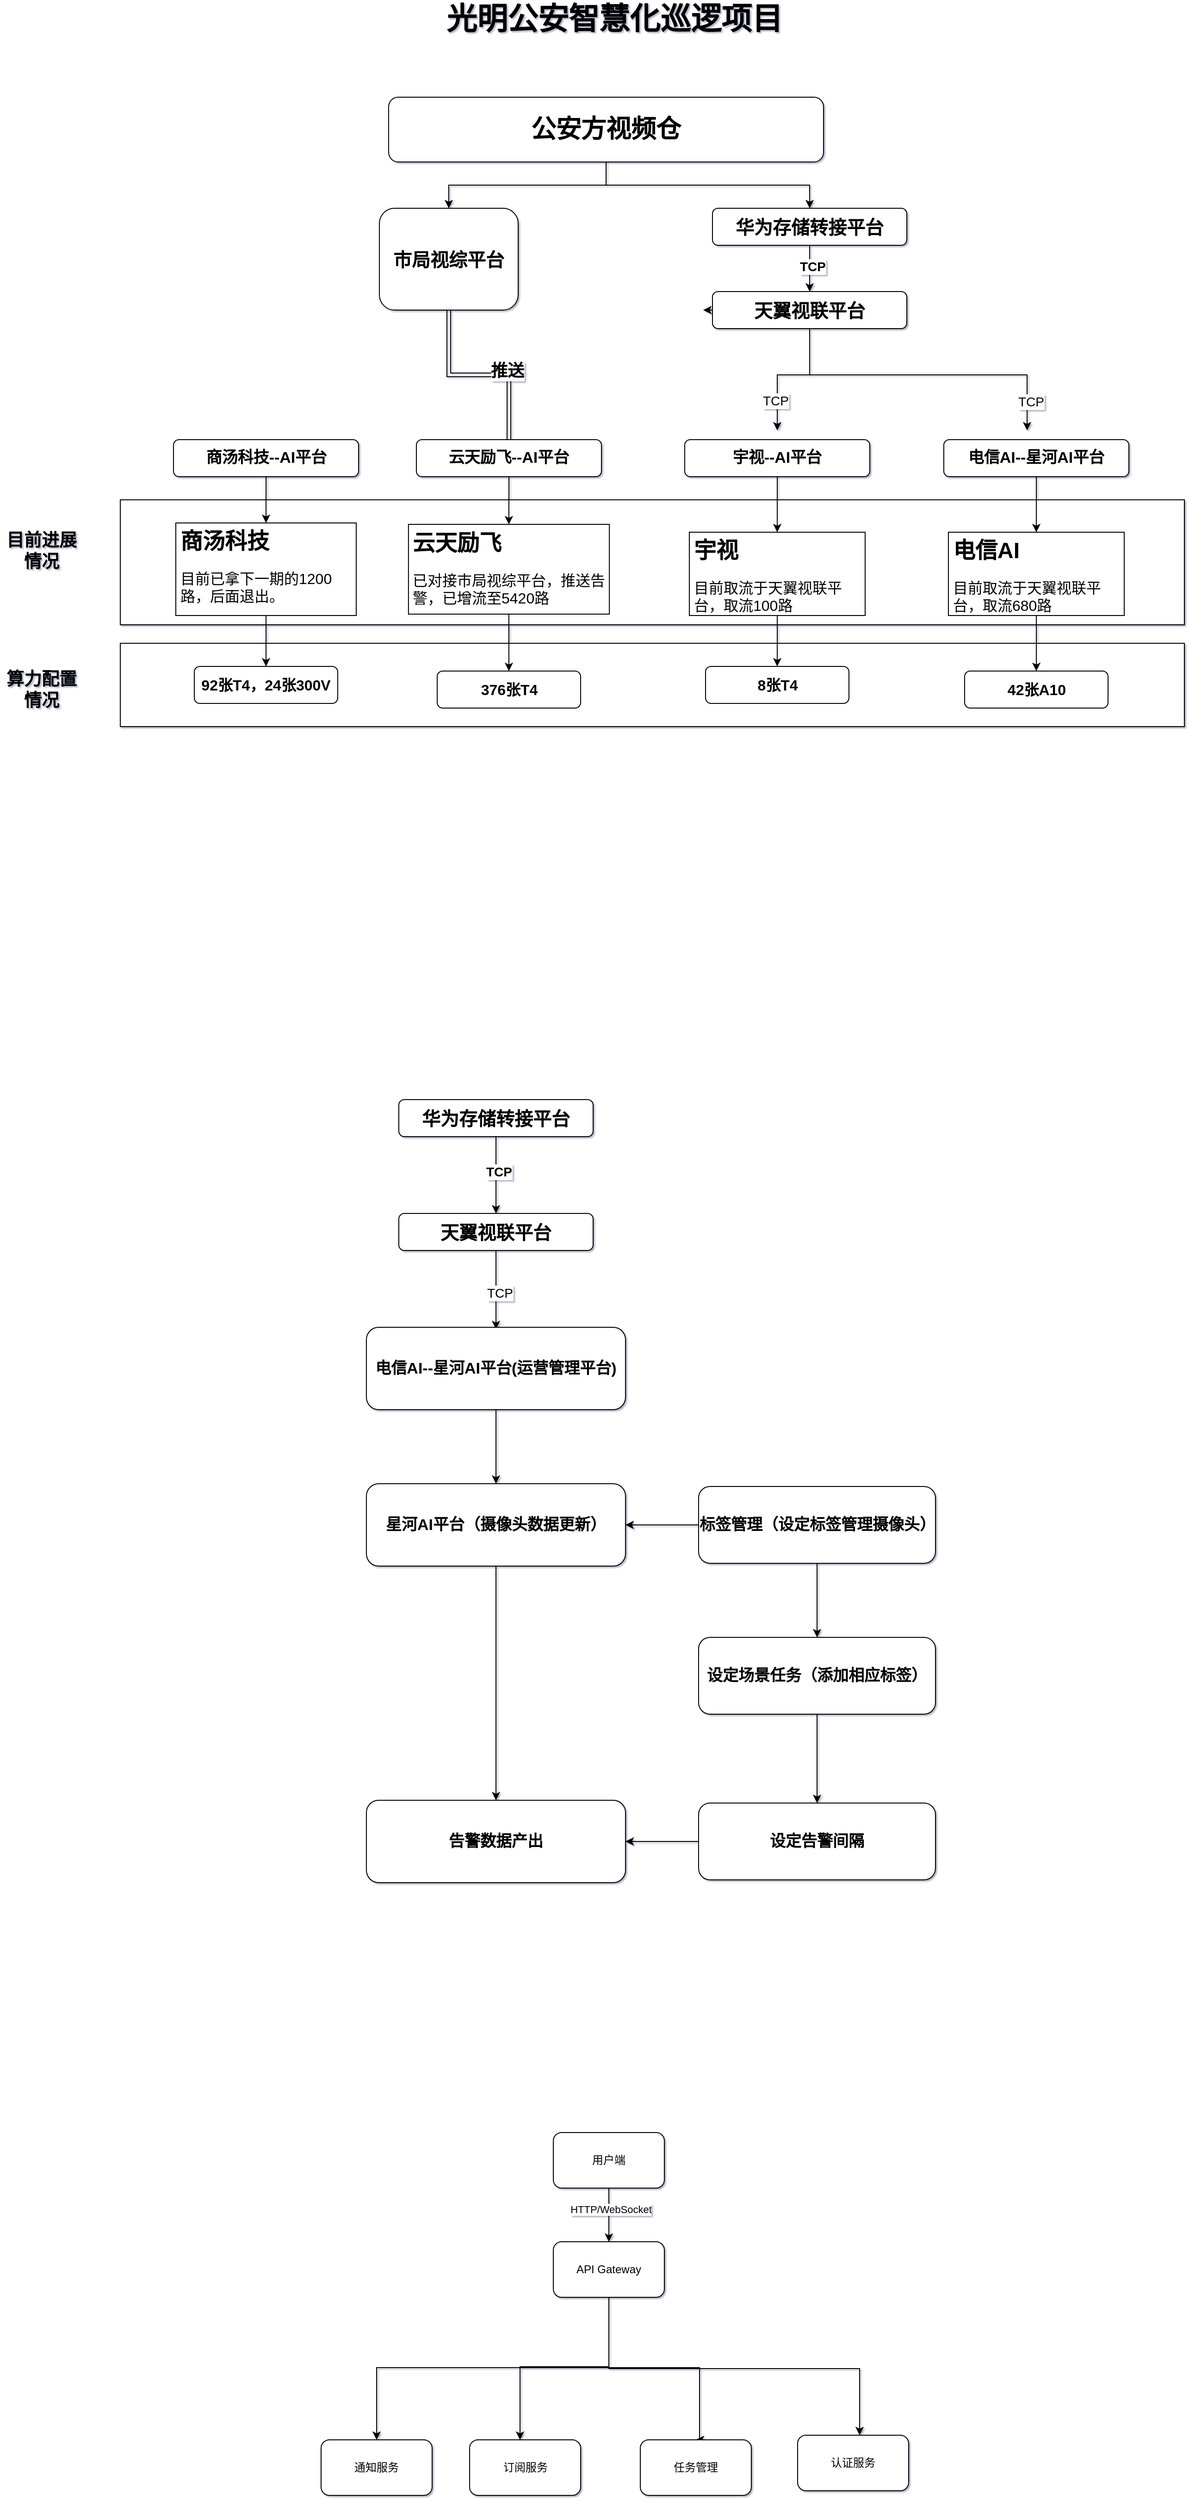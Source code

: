 <mxfile version="26.2.14">
  <diagram name="第 1 页" id="-FlQ6AyEJ20d0pfmZKjM">
    <mxGraphModel dx="2158" dy="788" grid="0" gridSize="10" guides="1" tooltips="1" connect="1" arrows="1" fold="1" page="1" pageScale="1" pageWidth="827" pageHeight="1169" background="none" math="0" shadow="1">
      <root>
        <mxCell id="0" />
        <mxCell id="1" parent="0" />
        <mxCell id="sZ54RUxfmfb3yY-tl8Xp-23" value="" style="rounded=0;whiteSpace=wrap;html=1;" parent="1" vertex="1">
          <mxGeometry x="-120" y="595" width="1150" height="135" as="geometry" />
        </mxCell>
        <mxCell id="sZ54RUxfmfb3yY-tl8Xp-20" value="" style="rounded=0;whiteSpace=wrap;html=1;" parent="1" vertex="1">
          <mxGeometry x="-120" y="750" width="1150" height="90" as="geometry" />
        </mxCell>
        <mxCell id="sZ54RUxfmfb3yY-tl8Xp-1" value="&lt;b&gt;&lt;font style=&quot;font-size: 33px;&quot;&gt;光明公安智慧化巡逻项目&lt;/font&gt;&lt;/b&gt;" style="text;html=1;strokeColor=none;fillColor=none;align=center;verticalAlign=middle;whiteSpace=wrap;rounded=0;" parent="1" vertex="1">
          <mxGeometry x="124" y="60" width="580" height="30" as="geometry" />
        </mxCell>
        <mxCell id="sZ54RUxfmfb3yY-tl8Xp-39" style="edgeStyle=orthogonalEdgeStyle;rounded=0;orthogonalLoop=1;jettySize=auto;html=1;entryX=0.5;entryY=0;entryDx=0;entryDy=0;" parent="1" source="sZ54RUxfmfb3yY-tl8Xp-2" target="sZ54RUxfmfb3yY-tl8Xp-3" edge="1">
          <mxGeometry relative="1" as="geometry" />
        </mxCell>
        <mxCell id="sZ54RUxfmfb3yY-tl8Xp-40" style="edgeStyle=orthogonalEdgeStyle;rounded=0;orthogonalLoop=1;jettySize=auto;html=1;entryX=0.5;entryY=0;entryDx=0;entryDy=0;" parent="1" source="sZ54RUxfmfb3yY-tl8Xp-2" target="sZ54RUxfmfb3yY-tl8Xp-4" edge="1">
          <mxGeometry relative="1" as="geometry" />
        </mxCell>
        <mxCell id="sZ54RUxfmfb3yY-tl8Xp-2" value="&lt;b&gt;&lt;font style=&quot;font-size: 27px;&quot;&gt;公安方视频仓&lt;br&gt;&lt;/font&gt;&lt;/b&gt;" style="rounded=1;whiteSpace=wrap;html=1;" parent="1" vertex="1">
          <mxGeometry x="170" y="160" width="470" height="70" as="geometry" />
        </mxCell>
        <mxCell id="sZ54RUxfmfb3yY-tl8Xp-45" style="edgeStyle=orthogonalEdgeStyle;rounded=0;orthogonalLoop=1;jettySize=auto;html=1;entryX=0.5;entryY=0;entryDx=0;entryDy=0;shape=link;" parent="1" source="sZ54RUxfmfb3yY-tl8Xp-3" target="sZ54RUxfmfb3yY-tl8Xp-9" edge="1">
          <mxGeometry relative="1" as="geometry" />
        </mxCell>
        <mxCell id="sZ54RUxfmfb3yY-tl8Xp-47" value="&lt;b&gt;&lt;font style=&quot;font-size: 18px;&quot;&gt;推送&lt;/font&gt;&lt;/b&gt;" style="edgeLabel;html=1;align=center;verticalAlign=middle;resizable=0;points=[];" parent="sZ54RUxfmfb3yY-tl8Xp-45" vertex="1" connectable="0">
          <mxGeometry x="0.295" y="4" relative="1" as="geometry">
            <mxPoint as="offset" />
          </mxGeometry>
        </mxCell>
        <mxCell id="sZ54RUxfmfb3yY-tl8Xp-3" value="&lt;b&gt;&lt;font style=&quot;font-size: 20px;&quot;&gt;市局视综平台&lt;/font&gt;&lt;/b&gt;" style="rounded=1;whiteSpace=wrap;html=1;" parent="1" vertex="1">
          <mxGeometry x="160" y="280" width="150" height="110" as="geometry" />
        </mxCell>
        <mxCell id="sZ54RUxfmfb3yY-tl8Xp-34" value="" style="edgeStyle=orthogonalEdgeStyle;rounded=0;orthogonalLoop=1;jettySize=auto;html=1;" parent="1" source="sZ54RUxfmfb3yY-tl8Xp-4" target="sZ54RUxfmfb3yY-tl8Xp-5" edge="1">
          <mxGeometry relative="1" as="geometry" />
        </mxCell>
        <mxCell id="sZ54RUxfmfb3yY-tl8Xp-41" value="&lt;b&gt;&lt;font style=&quot;font-size: 14px;&quot;&gt;TCP&lt;/font&gt;&lt;/b&gt;" style="edgeLabel;html=1;align=center;verticalAlign=middle;resizable=0;points=[];" parent="sZ54RUxfmfb3yY-tl8Xp-34" vertex="1" connectable="0">
          <mxGeometry x="-0.097" y="3" relative="1" as="geometry">
            <mxPoint as="offset" />
          </mxGeometry>
        </mxCell>
        <mxCell id="sZ54RUxfmfb3yY-tl8Xp-4" value="&lt;b&gt;&lt;font style=&quot;font-size: 20px;&quot;&gt;华为存储转接平台&lt;/font&gt;&lt;/b&gt;" style="rounded=1;whiteSpace=wrap;html=1;" parent="1" vertex="1">
          <mxGeometry x="520" y="280" width="210" height="40" as="geometry" />
        </mxCell>
        <mxCell id="sZ54RUxfmfb3yY-tl8Xp-35" style="edgeStyle=orthogonalEdgeStyle;rounded=0;orthogonalLoop=1;jettySize=auto;html=1;" parent="1" source="sZ54RUxfmfb3yY-tl8Xp-5" edge="1">
          <mxGeometry relative="1" as="geometry">
            <mxPoint x="590" y="520" as="targetPoint" />
            <Array as="points">
              <mxPoint x="625" y="460" />
              <mxPoint x="590" y="460" />
            </Array>
          </mxGeometry>
        </mxCell>
        <mxCell id="sZ54RUxfmfb3yY-tl8Xp-42" value="&lt;font style=&quot;font-size: 14px;&quot;&gt;TCP&lt;/font&gt;" style="edgeLabel;html=1;align=center;verticalAlign=middle;resizable=0;points=[];" parent="sZ54RUxfmfb3yY-tl8Xp-35" vertex="1" connectable="0">
          <mxGeometry x="0.565" y="-2" relative="1" as="geometry">
            <mxPoint y="-1" as="offset" />
          </mxGeometry>
        </mxCell>
        <mxCell id="sZ54RUxfmfb3yY-tl8Xp-36" style="edgeStyle=orthogonalEdgeStyle;rounded=0;orthogonalLoop=1;jettySize=auto;html=1;" parent="1" source="sZ54RUxfmfb3yY-tl8Xp-5" edge="1">
          <mxGeometry relative="1" as="geometry">
            <mxPoint x="860" y="520" as="targetPoint" />
            <Array as="points">
              <mxPoint x="625" y="460" />
              <mxPoint x="860" y="460" />
            </Array>
          </mxGeometry>
        </mxCell>
        <mxCell id="sZ54RUxfmfb3yY-tl8Xp-43" value="&lt;font style=&quot;font-size: 14px;&quot;&gt;TCP&lt;/font&gt;" style="edgeLabel;html=1;align=center;verticalAlign=middle;resizable=0;points=[];" parent="sZ54RUxfmfb3yY-tl8Xp-36" vertex="1" connectable="0">
          <mxGeometry x="0.817" y="4" relative="1" as="geometry">
            <mxPoint as="offset" />
          </mxGeometry>
        </mxCell>
        <mxCell id="sZ54RUxfmfb3yY-tl8Xp-46" style="edgeStyle=orthogonalEdgeStyle;rounded=0;orthogonalLoop=1;jettySize=auto;html=1;exitX=0;exitY=0.5;exitDx=0;exitDy=0;" parent="1" source="sZ54RUxfmfb3yY-tl8Xp-5" edge="1">
          <mxGeometry relative="1" as="geometry">
            <mxPoint x="510" y="389.647" as="targetPoint" />
          </mxGeometry>
        </mxCell>
        <mxCell id="sZ54RUxfmfb3yY-tl8Xp-5" value="&lt;b&gt;&lt;font style=&quot;font-size: 20px;&quot;&gt;天翼视联平台&lt;/font&gt;&lt;/b&gt;" style="rounded=1;whiteSpace=wrap;html=1;" parent="1" vertex="1">
          <mxGeometry x="520" y="370" width="210" height="40" as="geometry" />
        </mxCell>
        <mxCell id="sZ54RUxfmfb3yY-tl8Xp-28" value="" style="edgeStyle=orthogonalEdgeStyle;rounded=0;orthogonalLoop=1;jettySize=auto;html=1;" parent="1" source="sZ54RUxfmfb3yY-tl8Xp-7" target="sZ54RUxfmfb3yY-tl8Xp-15" edge="1">
          <mxGeometry relative="1" as="geometry" />
        </mxCell>
        <mxCell id="sZ54RUxfmfb3yY-tl8Xp-7" value="&lt;b&gt;&lt;font style=&quot;font-size: 17px;&quot;&gt;电信AI--星河AI平台&lt;/font&gt;&lt;/b&gt;" style="rounded=1;whiteSpace=wrap;html=1;" parent="1" vertex="1">
          <mxGeometry x="770" y="530" width="200" height="40" as="geometry" />
        </mxCell>
        <mxCell id="sZ54RUxfmfb3yY-tl8Xp-27" value="" style="edgeStyle=orthogonalEdgeStyle;rounded=0;orthogonalLoop=1;jettySize=auto;html=1;" parent="1" source="sZ54RUxfmfb3yY-tl8Xp-8" target="sZ54RUxfmfb3yY-tl8Xp-14" edge="1">
          <mxGeometry relative="1" as="geometry" />
        </mxCell>
        <mxCell id="sZ54RUxfmfb3yY-tl8Xp-8" value="&lt;b&gt;&lt;font style=&quot;font-size: 17px;&quot;&gt;宇视--AI平台&lt;/font&gt;&lt;/b&gt;" style="rounded=1;whiteSpace=wrap;html=1;" parent="1" vertex="1">
          <mxGeometry x="490" y="530" width="200" height="40" as="geometry" />
        </mxCell>
        <mxCell id="sZ54RUxfmfb3yY-tl8Xp-26" value="" style="edgeStyle=orthogonalEdgeStyle;rounded=0;orthogonalLoop=1;jettySize=auto;html=1;" parent="1" source="sZ54RUxfmfb3yY-tl8Xp-9" target="sZ54RUxfmfb3yY-tl8Xp-13" edge="1">
          <mxGeometry relative="1" as="geometry" />
        </mxCell>
        <mxCell id="sZ54RUxfmfb3yY-tl8Xp-9" value="&lt;b style=&quot;border-color: var(--border-color);&quot;&gt;&lt;font style=&quot;border-color: var(--border-color); font-size: 17px;&quot;&gt;云天励飞--AI平台&lt;/font&gt;&lt;/b&gt;" style="rounded=1;whiteSpace=wrap;html=1;" parent="1" vertex="1">
          <mxGeometry x="200" y="530" width="200" height="40" as="geometry" />
        </mxCell>
        <mxCell id="sZ54RUxfmfb3yY-tl8Xp-25" style="edgeStyle=orthogonalEdgeStyle;rounded=0;orthogonalLoop=1;jettySize=auto;html=1;entryX=0.5;entryY=0;entryDx=0;entryDy=0;" parent="1" source="sZ54RUxfmfb3yY-tl8Xp-10" target="sZ54RUxfmfb3yY-tl8Xp-11" edge="1">
          <mxGeometry relative="1" as="geometry" />
        </mxCell>
        <mxCell id="sZ54RUxfmfb3yY-tl8Xp-10" value="&lt;b style=&quot;border-color: var(--border-color);&quot;&gt;&lt;font style=&quot;border-color: var(--border-color); font-size: 17px;&quot;&gt;商汤科技--AI平台&lt;/font&gt;&lt;/b&gt;" style="rounded=1;whiteSpace=wrap;html=1;" parent="1" vertex="1">
          <mxGeometry x="-62.5" y="530" width="200" height="40" as="geometry" />
        </mxCell>
        <mxCell id="sZ54RUxfmfb3yY-tl8Xp-30" value="" style="edgeStyle=orthogonalEdgeStyle;rounded=0;orthogonalLoop=1;jettySize=auto;html=1;" parent="1" source="sZ54RUxfmfb3yY-tl8Xp-11" target="sZ54RUxfmfb3yY-tl8Xp-19" edge="1">
          <mxGeometry relative="1" as="geometry" />
        </mxCell>
        <mxCell id="sZ54RUxfmfb3yY-tl8Xp-11" value="&lt;h1&gt;商汤科技&lt;/h1&gt;&lt;p&gt;&lt;font style=&quot;font-size: 16px;&quot;&gt;目前已拿下一期的1200路，后面退出。&lt;/font&gt;&lt;/p&gt;" style="text;html=1;strokeColor=default;fillColor=none;spacing=5;spacingTop=-20;whiteSpace=wrap;overflow=hidden;rounded=0;" parent="1" vertex="1">
          <mxGeometry x="-60" y="620" width="195" height="100" as="geometry" />
        </mxCell>
        <mxCell id="sZ54RUxfmfb3yY-tl8Xp-31" value="" style="edgeStyle=orthogonalEdgeStyle;rounded=0;orthogonalLoop=1;jettySize=auto;html=1;" parent="1" source="sZ54RUxfmfb3yY-tl8Xp-13" target="sZ54RUxfmfb3yY-tl8Xp-16" edge="1">
          <mxGeometry relative="1" as="geometry" />
        </mxCell>
        <mxCell id="sZ54RUxfmfb3yY-tl8Xp-13" value="&lt;h1&gt;云天励飞&lt;/h1&gt;&lt;p&gt;&lt;font style=&quot;font-size: 16px;&quot;&gt;已对接市局视综平台，推送告警，已增流至5420路&lt;/font&gt;&lt;/p&gt;" style="text;html=1;strokeColor=default;fillColor=none;spacing=5;spacingTop=-20;whiteSpace=wrap;overflow=hidden;rounded=0;" parent="1" vertex="1">
          <mxGeometry x="191.44" y="621.5" width="217.12" height="97" as="geometry" />
        </mxCell>
        <mxCell id="sZ54RUxfmfb3yY-tl8Xp-32" value="" style="edgeStyle=orthogonalEdgeStyle;rounded=0;orthogonalLoop=1;jettySize=auto;html=1;" parent="1" source="sZ54RUxfmfb3yY-tl8Xp-14" target="sZ54RUxfmfb3yY-tl8Xp-17" edge="1">
          <mxGeometry relative="1" as="geometry" />
        </mxCell>
        <mxCell id="sZ54RUxfmfb3yY-tl8Xp-14" value="&lt;h1&gt;宇视&lt;/h1&gt;&lt;p&gt;&lt;font style=&quot;font-size: 16px;&quot;&gt;目前取流于天翼视联平台，取流100路&lt;/font&gt;&lt;/p&gt;" style="text;html=1;strokeColor=default;fillColor=none;spacing=5;spacingTop=-20;whiteSpace=wrap;overflow=hidden;rounded=0;" parent="1" vertex="1">
          <mxGeometry x="495" y="630" width="190" height="90" as="geometry" />
        </mxCell>
        <mxCell id="sZ54RUxfmfb3yY-tl8Xp-33" value="" style="edgeStyle=orthogonalEdgeStyle;rounded=0;orthogonalLoop=1;jettySize=auto;html=1;" parent="1" source="sZ54RUxfmfb3yY-tl8Xp-15" target="sZ54RUxfmfb3yY-tl8Xp-18" edge="1">
          <mxGeometry relative="1" as="geometry" />
        </mxCell>
        <mxCell id="sZ54RUxfmfb3yY-tl8Xp-15" value="&lt;h1&gt;电信AI&lt;/h1&gt;&lt;p&gt;&lt;font style=&quot;font-size: 16px;&quot;&gt;目前取流于天翼视联平台，取流680路&lt;/font&gt;&lt;/p&gt;" style="text;html=1;strokeColor=default;fillColor=none;spacing=5;spacingTop=-20;whiteSpace=wrap;overflow=hidden;rounded=0;" parent="1" vertex="1">
          <mxGeometry x="775" y="630" width="190" height="90" as="geometry" />
        </mxCell>
        <mxCell id="sZ54RUxfmfb3yY-tl8Xp-16" value="&lt;font style=&quot;font-size: 16px;&quot;&gt;&lt;b&gt;376张T4&lt;/b&gt;&lt;/font&gt;" style="rounded=1;whiteSpace=wrap;html=1;" parent="1" vertex="1">
          <mxGeometry x="222.5" y="780" width="155" height="40" as="geometry" />
        </mxCell>
        <mxCell id="sZ54RUxfmfb3yY-tl8Xp-17" value="&lt;span style=&quot;font-size: 16px;&quot;&gt;&lt;b&gt;8张T4&lt;/b&gt;&lt;/span&gt;" style="rounded=1;whiteSpace=wrap;html=1;" parent="1" vertex="1">
          <mxGeometry x="512.5" y="775" width="155" height="40" as="geometry" />
        </mxCell>
        <mxCell id="sZ54RUxfmfb3yY-tl8Xp-18" value="&lt;font style=&quot;font-size: 16px;&quot;&gt;&lt;b&gt;42张A10&lt;/b&gt;&lt;/font&gt;" style="rounded=1;whiteSpace=wrap;html=1;" parent="1" vertex="1">
          <mxGeometry x="792.5" y="780" width="155" height="40" as="geometry" />
        </mxCell>
        <mxCell id="sZ54RUxfmfb3yY-tl8Xp-19" value="&lt;font style=&quot;font-size: 16px;&quot;&gt;&lt;b&gt;92张T4，24张300V&lt;/b&gt;&lt;/font&gt;" style="rounded=1;whiteSpace=wrap;html=1;" parent="1" vertex="1">
          <mxGeometry x="-40" y="775" width="155" height="40" as="geometry" />
        </mxCell>
        <mxCell id="sZ54RUxfmfb3yY-tl8Xp-21" value="&lt;b&gt;&lt;font style=&quot;font-size: 19px;&quot;&gt;算力配置情况&lt;/font&gt;&lt;/b&gt;" style="text;html=1;strokeColor=none;fillColor=none;align=center;verticalAlign=middle;whiteSpace=wrap;rounded=0;" parent="1" vertex="1">
          <mxGeometry x="-250" y="760" width="90" height="80" as="geometry" />
        </mxCell>
        <mxCell id="sZ54RUxfmfb3yY-tl8Xp-22" value="&lt;b&gt;&lt;font style=&quot;font-size: 19px;&quot;&gt;目前进展情况&lt;/font&gt;&lt;/b&gt;" style="text;html=1;strokeColor=none;fillColor=none;align=center;verticalAlign=middle;whiteSpace=wrap;rounded=0;" parent="1" vertex="1">
          <mxGeometry x="-250" y="610" width="90" height="80" as="geometry" />
        </mxCell>
        <mxCell id="9VAvsyy-LS5YoOSh_LqK-45" value="" style="edgeStyle=orthogonalEdgeStyle;rounded=0;orthogonalLoop=1;jettySize=auto;html=1;" parent="1" source="9VAvsyy-LS5YoOSh_LqK-47" target="9VAvsyy-LS5YoOSh_LqK-53" edge="1">
          <mxGeometry relative="1" as="geometry" />
        </mxCell>
        <mxCell id="9VAvsyy-LS5YoOSh_LqK-46" value="&lt;b&gt;&lt;font style=&quot;font-size: 14px;&quot;&gt;TCP&lt;/font&gt;&lt;/b&gt;" style="edgeLabel;html=1;align=center;verticalAlign=middle;resizable=0;points=[];" parent="9VAvsyy-LS5YoOSh_LqK-45" vertex="1" connectable="0">
          <mxGeometry x="-0.097" y="3" relative="1" as="geometry">
            <mxPoint as="offset" />
          </mxGeometry>
        </mxCell>
        <mxCell id="9VAvsyy-LS5YoOSh_LqK-47" value="&lt;b&gt;&lt;font style=&quot;font-size: 20px;&quot;&gt;华为存储转接平台&lt;/font&gt;&lt;/b&gt;" style="rounded=1;whiteSpace=wrap;html=1;" parent="1" vertex="1">
          <mxGeometry x="181" y="1243" width="210" height="40" as="geometry" />
        </mxCell>
        <mxCell id="9VAvsyy-LS5YoOSh_LqK-50" style="edgeStyle=orthogonalEdgeStyle;rounded=0;orthogonalLoop=1;jettySize=auto;html=1;" parent="1" source="9VAvsyy-LS5YoOSh_LqK-53" edge="1">
          <mxGeometry relative="1" as="geometry">
            <mxPoint x="286" y="1491" as="targetPoint" />
            <Array as="points">
              <mxPoint x="286" y="1483" />
            </Array>
          </mxGeometry>
        </mxCell>
        <mxCell id="9VAvsyy-LS5YoOSh_LqK-51" value="&lt;font style=&quot;font-size: 14px;&quot;&gt;TCP&lt;/font&gt;" style="edgeLabel;html=1;align=center;verticalAlign=middle;resizable=0;points=[];" parent="9VAvsyy-LS5YoOSh_LqK-50" vertex="1" connectable="0">
          <mxGeometry x="0.817" y="4" relative="1" as="geometry">
            <mxPoint y="-31" as="offset" />
          </mxGeometry>
        </mxCell>
        <mxCell id="9VAvsyy-LS5YoOSh_LqK-53" value="&lt;b&gt;&lt;font style=&quot;font-size: 20px;&quot;&gt;天翼视联平台&lt;/font&gt;&lt;/b&gt;" style="rounded=1;whiteSpace=wrap;html=1;" parent="1" vertex="1">
          <mxGeometry x="181" y="1366" width="210" height="40" as="geometry" />
        </mxCell>
        <mxCell id="9VAvsyy-LS5YoOSh_LqK-57" value="" style="edgeStyle=orthogonalEdgeStyle;rounded=0;orthogonalLoop=1;jettySize=auto;html=1;" parent="1" source="9VAvsyy-LS5YoOSh_LqK-54" target="9VAvsyy-LS5YoOSh_LqK-56" edge="1">
          <mxGeometry relative="1" as="geometry" />
        </mxCell>
        <mxCell id="9VAvsyy-LS5YoOSh_LqK-54" value="&lt;b&gt;&lt;font style=&quot;font-size: 17px;&quot;&gt;电信AI--星河AI平台(运营管理平台)&lt;/font&gt;&lt;/b&gt;" style="rounded=1;whiteSpace=wrap;html=1;" parent="1" vertex="1">
          <mxGeometry x="146" y="1489" width="280" height="89" as="geometry" />
        </mxCell>
        <mxCell id="9VAvsyy-LS5YoOSh_LqK-67" value="" style="edgeStyle=orthogonalEdgeStyle;rounded=0;orthogonalLoop=1;jettySize=auto;html=1;" parent="1" source="9VAvsyy-LS5YoOSh_LqK-56" target="9VAvsyy-LS5YoOSh_LqK-66" edge="1">
          <mxGeometry relative="1" as="geometry" />
        </mxCell>
        <mxCell id="9VAvsyy-LS5YoOSh_LqK-56" value="&lt;span style=&quot;font-size: 17px;&quot;&gt;&lt;b&gt;星河AI平台（摄像头数据更新）&lt;/b&gt;&lt;/span&gt;" style="rounded=1;whiteSpace=wrap;html=1;" parent="1" vertex="1">
          <mxGeometry x="146" y="1658" width="280" height="89" as="geometry" />
        </mxCell>
        <mxCell id="9VAvsyy-LS5YoOSh_LqK-61" value="" style="edgeStyle=orthogonalEdgeStyle;rounded=0;orthogonalLoop=1;jettySize=auto;html=1;" parent="1" source="9VAvsyy-LS5YoOSh_LqK-60" target="9VAvsyy-LS5YoOSh_LqK-56" edge="1">
          <mxGeometry relative="1" as="geometry" />
        </mxCell>
        <mxCell id="9VAvsyy-LS5YoOSh_LqK-63" value="" style="edgeStyle=orthogonalEdgeStyle;rounded=0;orthogonalLoop=1;jettySize=auto;html=1;" parent="1" source="9VAvsyy-LS5YoOSh_LqK-60" target="9VAvsyy-LS5YoOSh_LqK-62" edge="1">
          <mxGeometry relative="1" as="geometry" />
        </mxCell>
        <mxCell id="9VAvsyy-LS5YoOSh_LqK-60" value="&lt;span style=&quot;font-size: 17px;&quot;&gt;&lt;b&gt;标签管理（设定标签管理摄像头）&lt;/b&gt;&lt;/span&gt;" style="rounded=1;whiteSpace=wrap;html=1;" parent="1" vertex="1">
          <mxGeometry x="505" y="1661" width="256" height="83" as="geometry" />
        </mxCell>
        <mxCell id="9VAvsyy-LS5YoOSh_LqK-65" value="" style="edgeStyle=orthogonalEdgeStyle;rounded=0;orthogonalLoop=1;jettySize=auto;html=1;" parent="1" source="9VAvsyy-LS5YoOSh_LqK-62" target="9VAvsyy-LS5YoOSh_LqK-64" edge="1">
          <mxGeometry relative="1" as="geometry" />
        </mxCell>
        <mxCell id="9VAvsyy-LS5YoOSh_LqK-62" value="&lt;span style=&quot;font-size: 17px;&quot;&gt;&lt;b&gt;设定场景任务（添加相应标签）&lt;/b&gt;&lt;/span&gt;" style="rounded=1;whiteSpace=wrap;html=1;" parent="1" vertex="1">
          <mxGeometry x="505" y="1824" width="256" height="83" as="geometry" />
        </mxCell>
        <mxCell id="9VAvsyy-LS5YoOSh_LqK-68" value="" style="edgeStyle=orthogonalEdgeStyle;rounded=0;orthogonalLoop=1;jettySize=auto;html=1;" parent="1" source="9VAvsyy-LS5YoOSh_LqK-64" target="9VAvsyy-LS5YoOSh_LqK-66" edge="1">
          <mxGeometry relative="1" as="geometry" />
        </mxCell>
        <mxCell id="9VAvsyy-LS5YoOSh_LqK-64" value="&lt;span style=&quot;font-size: 17px;&quot;&gt;&lt;b&gt;设定告警间隔&lt;/b&gt;&lt;/span&gt;" style="rounded=1;whiteSpace=wrap;html=1;" parent="1" vertex="1">
          <mxGeometry x="505" y="2003" width="256" height="83" as="geometry" />
        </mxCell>
        <mxCell id="9VAvsyy-LS5YoOSh_LqK-66" value="&lt;span style=&quot;font-size: 17px;&quot;&gt;&lt;b&gt;告警数据产出&lt;/b&gt;&lt;/span&gt;" style="rounded=1;whiteSpace=wrap;html=1;" parent="1" vertex="1">
          <mxGeometry x="146" y="2000" width="280" height="89" as="geometry" />
        </mxCell>
        <mxCell id="dSR3jNI2SDN-VHp2QSge-4" value="" style="edgeStyle=orthogonalEdgeStyle;rounded=0;orthogonalLoop=1;jettySize=auto;html=1;" edge="1" parent="1" source="dSR3jNI2SDN-VHp2QSge-1" target="dSR3jNI2SDN-VHp2QSge-3">
          <mxGeometry relative="1" as="geometry" />
        </mxCell>
        <mxCell id="dSR3jNI2SDN-VHp2QSge-5" value="HTTP/WebSocket" style="edgeLabel;html=1;align=center;verticalAlign=middle;resizable=0;points=[];" vertex="1" connectable="0" parent="dSR3jNI2SDN-VHp2QSge-4">
          <mxGeometry x="-0.225" y="2" relative="1" as="geometry">
            <mxPoint as="offset" />
          </mxGeometry>
        </mxCell>
        <mxCell id="dSR3jNI2SDN-VHp2QSge-1" value="用户端" style="rounded=1;whiteSpace=wrap;html=1;" vertex="1" parent="1">
          <mxGeometry x="348" y="2359" width="120" height="60" as="geometry" />
        </mxCell>
        <mxCell id="dSR3jNI2SDN-VHp2QSge-8" value="" style="edgeStyle=orthogonalEdgeStyle;rounded=0;orthogonalLoop=1;jettySize=auto;html=1;" edge="1" parent="1" source="dSR3jNI2SDN-VHp2QSge-3" target="dSR3jNI2SDN-VHp2QSge-7">
          <mxGeometry relative="1" as="geometry">
            <Array as="points">
              <mxPoint x="408" y="2613" />
              <mxPoint x="157" y="2613" />
            </Array>
          </mxGeometry>
        </mxCell>
        <mxCell id="dSR3jNI2SDN-VHp2QSge-13" value="" style="edgeStyle=orthogonalEdgeStyle;rounded=0;orthogonalLoop=1;jettySize=auto;html=1;" edge="1" parent="1" source="dSR3jNI2SDN-VHp2QSge-3" target="dSR3jNI2SDN-VHp2QSge-9">
          <mxGeometry relative="1" as="geometry">
            <Array as="points">
              <mxPoint x="408" y="2612" />
              <mxPoint x="312" y="2612" />
            </Array>
          </mxGeometry>
        </mxCell>
        <mxCell id="dSR3jNI2SDN-VHp2QSge-15" value="" style="edgeStyle=orthogonalEdgeStyle;rounded=0;orthogonalLoop=1;jettySize=auto;html=1;" edge="1" parent="1" source="dSR3jNI2SDN-VHp2QSge-3" target="dSR3jNI2SDN-VHp2QSge-14">
          <mxGeometry relative="1" as="geometry">
            <Array as="points">
              <mxPoint x="408" y="2614" />
              <mxPoint x="679" y="2614" />
            </Array>
          </mxGeometry>
        </mxCell>
        <mxCell id="dSR3jNI2SDN-VHp2QSge-18" style="edgeStyle=orthogonalEdgeStyle;rounded=0;orthogonalLoop=1;jettySize=auto;html=1;entryX=0.5;entryY=0;entryDx=0;entryDy=0;" edge="1" parent="1" source="dSR3jNI2SDN-VHp2QSge-3" target="dSR3jNI2SDN-VHp2QSge-17">
          <mxGeometry relative="1" as="geometry">
            <Array as="points">
              <mxPoint x="408" y="2613" />
              <mxPoint x="506" y="2613" />
            </Array>
          </mxGeometry>
        </mxCell>
        <mxCell id="dSR3jNI2SDN-VHp2QSge-3" value="API Gateway" style="whiteSpace=wrap;html=1;rounded=1;" vertex="1" parent="1">
          <mxGeometry x="348" y="2477" width="120" height="60" as="geometry" />
        </mxCell>
        <mxCell id="dSR3jNI2SDN-VHp2QSge-7" value="通知服务" style="whiteSpace=wrap;html=1;rounded=1;" vertex="1" parent="1">
          <mxGeometry x="97" y="2691" width="120" height="60" as="geometry" />
        </mxCell>
        <mxCell id="dSR3jNI2SDN-VHp2QSge-9" value="订阅服务" style="whiteSpace=wrap;html=1;rounded=1;" vertex="1" parent="1">
          <mxGeometry x="257.5" y="2691" width="120" height="60" as="geometry" />
        </mxCell>
        <mxCell id="dSR3jNI2SDN-VHp2QSge-14" value="认证服务" style="whiteSpace=wrap;html=1;rounded=1;" vertex="1" parent="1">
          <mxGeometry x="612" y="2686" width="120" height="60" as="geometry" />
        </mxCell>
        <mxCell id="dSR3jNI2SDN-VHp2QSge-17" value="任务管理" style="whiteSpace=wrap;html=1;rounded=1;" vertex="1" parent="1">
          <mxGeometry x="442" y="2691" width="120" height="60" as="geometry" />
        </mxCell>
      </root>
    </mxGraphModel>
  </diagram>
</mxfile>
